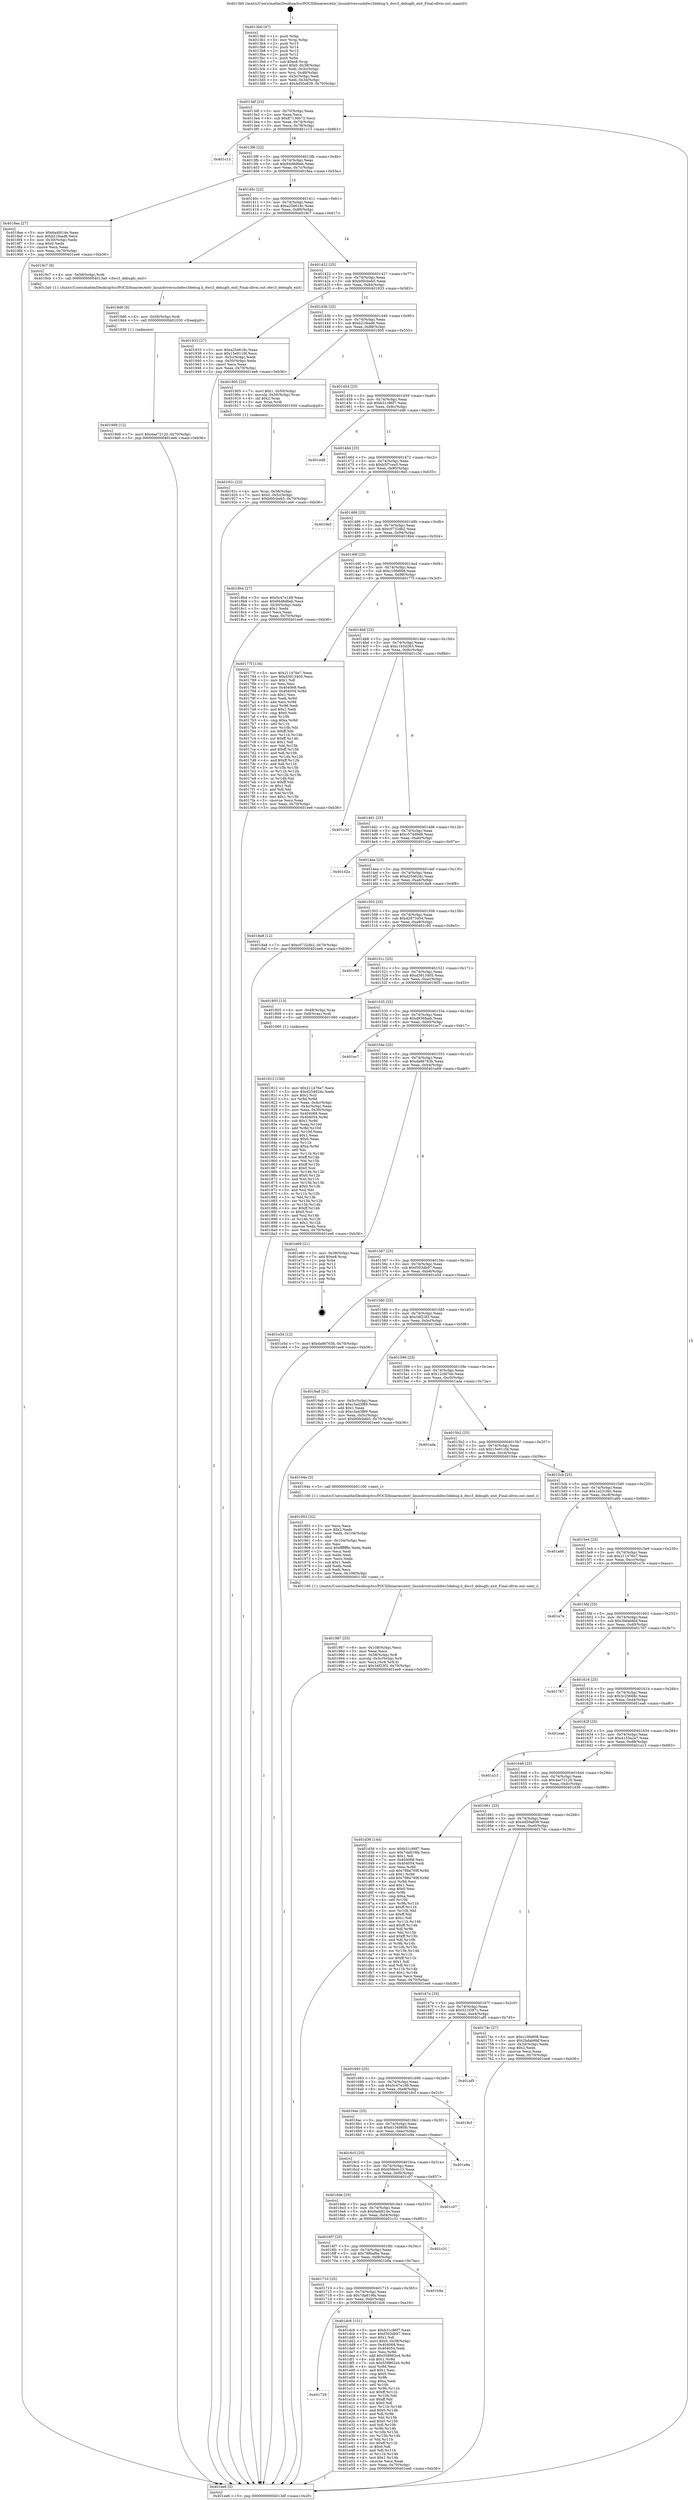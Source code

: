 digraph "0x4013b0" {
  label = "0x4013b0 (/mnt/c/Users/mathe/Desktop/tcc/POCII/binaries/extr_linuxdriversusbdwc3debug.h_dwc3_debugfs_exit_Final-ollvm.out::main(0))"
  labelloc = "t"
  node[shape=record]

  Entry [label="",width=0.3,height=0.3,shape=circle,fillcolor=black,style=filled]
  "0x4013df" [label="{
     0x4013df [23]\l
     | [instrs]\l
     &nbsp;&nbsp;0x4013df \<+3\>: mov -0x70(%rbp),%eax\l
     &nbsp;&nbsp;0x4013e2 \<+2\>: mov %eax,%ecx\l
     &nbsp;&nbsp;0x4013e4 \<+6\>: sub $0x87136b72,%ecx\l
     &nbsp;&nbsp;0x4013ea \<+3\>: mov %eax,-0x74(%rbp)\l
     &nbsp;&nbsp;0x4013ed \<+3\>: mov %ecx,-0x78(%rbp)\l
     &nbsp;&nbsp;0x4013f0 \<+6\>: je 0000000000401c13 \<main+0x863\>\l
  }"]
  "0x401c13" [label="{
     0x401c13\l
  }", style=dashed]
  "0x4013f6" [label="{
     0x4013f6 [22]\l
     | [instrs]\l
     &nbsp;&nbsp;0x4013f6 \<+5\>: jmp 00000000004013fb \<main+0x4b\>\l
     &nbsp;&nbsp;0x4013fb \<+3\>: mov -0x74(%rbp),%eax\l
     &nbsp;&nbsp;0x4013fe \<+5\>: sub $0x94d8d6eb,%eax\l
     &nbsp;&nbsp;0x401403 \<+3\>: mov %eax,-0x7c(%rbp)\l
     &nbsp;&nbsp;0x401406 \<+6\>: je 00000000004018ea \<main+0x53a\>\l
  }"]
  Exit [label="",width=0.3,height=0.3,shape=circle,fillcolor=black,style=filled,peripheries=2]
  "0x4018ea" [label="{
     0x4018ea [27]\l
     | [instrs]\l
     &nbsp;&nbsp;0x4018ea \<+5\>: mov $0x6a4fd14e,%eax\l
     &nbsp;&nbsp;0x4018ef \<+5\>: mov $0xb21fead6,%ecx\l
     &nbsp;&nbsp;0x4018f4 \<+3\>: mov -0x30(%rbp),%edx\l
     &nbsp;&nbsp;0x4018f7 \<+3\>: cmp $0x0,%edx\l
     &nbsp;&nbsp;0x4018fa \<+3\>: cmove %ecx,%eax\l
     &nbsp;&nbsp;0x4018fd \<+3\>: mov %eax,-0x70(%rbp)\l
     &nbsp;&nbsp;0x401900 \<+5\>: jmp 0000000000401ee6 \<main+0xb36\>\l
  }"]
  "0x40140c" [label="{
     0x40140c [22]\l
     | [instrs]\l
     &nbsp;&nbsp;0x40140c \<+5\>: jmp 0000000000401411 \<main+0x61\>\l
     &nbsp;&nbsp;0x401411 \<+3\>: mov -0x74(%rbp),%eax\l
     &nbsp;&nbsp;0x401414 \<+5\>: sub $0xa25e618c,%eax\l
     &nbsp;&nbsp;0x401419 \<+3\>: mov %eax,-0x80(%rbp)\l
     &nbsp;&nbsp;0x40141c \<+6\>: je 00000000004019c7 \<main+0x617\>\l
  }"]
  "0x401729" [label="{
     0x401729\l
  }", style=dashed]
  "0x4019c7" [label="{
     0x4019c7 [9]\l
     | [instrs]\l
     &nbsp;&nbsp;0x4019c7 \<+4\>: mov -0x58(%rbp),%rdi\l
     &nbsp;&nbsp;0x4019cb \<+5\>: call 00000000004013a0 \<dwc3_debugfs_exit\>\l
     | [calls]\l
     &nbsp;&nbsp;0x4013a0 \{1\} (/mnt/c/Users/mathe/Desktop/tcc/POCII/binaries/extr_linuxdriversusbdwc3debug.h_dwc3_debugfs_exit_Final-ollvm.out::dwc3_debugfs_exit)\l
  }"]
  "0x401422" [label="{
     0x401422 [25]\l
     | [instrs]\l
     &nbsp;&nbsp;0x401422 \<+5\>: jmp 0000000000401427 \<main+0x77\>\l
     &nbsp;&nbsp;0x401427 \<+3\>: mov -0x74(%rbp),%eax\l
     &nbsp;&nbsp;0x40142a \<+5\>: sub $0xb00cbeb5,%eax\l
     &nbsp;&nbsp;0x40142f \<+6\>: mov %eax,-0x84(%rbp)\l
     &nbsp;&nbsp;0x401435 \<+6\>: je 0000000000401933 \<main+0x583\>\l
  }"]
  "0x401dc6" [label="{
     0x401dc6 [151]\l
     | [instrs]\l
     &nbsp;&nbsp;0x401dc6 \<+5\>: mov $0xb31c86f7,%eax\l
     &nbsp;&nbsp;0x401dcb \<+5\>: mov $0xf303db97,%ecx\l
     &nbsp;&nbsp;0x401dd0 \<+2\>: mov $0x1,%dl\l
     &nbsp;&nbsp;0x401dd2 \<+7\>: movl $0x0,-0x38(%rbp)\l
     &nbsp;&nbsp;0x401dd9 \<+7\>: mov 0x404068,%esi\l
     &nbsp;&nbsp;0x401de0 \<+7\>: mov 0x404054,%edi\l
     &nbsp;&nbsp;0x401de7 \<+3\>: mov %esi,%r8d\l
     &nbsp;&nbsp;0x401dea \<+7\>: add $0x558862e4,%r8d\l
     &nbsp;&nbsp;0x401df1 \<+4\>: sub $0x1,%r8d\l
     &nbsp;&nbsp;0x401df5 \<+7\>: sub $0x558862e4,%r8d\l
     &nbsp;&nbsp;0x401dfc \<+4\>: imul %r8d,%esi\l
     &nbsp;&nbsp;0x401e00 \<+3\>: and $0x1,%esi\l
     &nbsp;&nbsp;0x401e03 \<+3\>: cmp $0x0,%esi\l
     &nbsp;&nbsp;0x401e06 \<+4\>: sete %r9b\l
     &nbsp;&nbsp;0x401e0a \<+3\>: cmp $0xa,%edi\l
     &nbsp;&nbsp;0x401e0d \<+4\>: setl %r10b\l
     &nbsp;&nbsp;0x401e11 \<+3\>: mov %r9b,%r11b\l
     &nbsp;&nbsp;0x401e14 \<+4\>: xor $0xff,%r11b\l
     &nbsp;&nbsp;0x401e18 \<+3\>: mov %r10b,%bl\l
     &nbsp;&nbsp;0x401e1b \<+3\>: xor $0xff,%bl\l
     &nbsp;&nbsp;0x401e1e \<+3\>: xor $0x0,%dl\l
     &nbsp;&nbsp;0x401e21 \<+3\>: mov %r11b,%r14b\l
     &nbsp;&nbsp;0x401e24 \<+4\>: and $0x0,%r14b\l
     &nbsp;&nbsp;0x401e28 \<+3\>: and %dl,%r9b\l
     &nbsp;&nbsp;0x401e2b \<+3\>: mov %bl,%r15b\l
     &nbsp;&nbsp;0x401e2e \<+4\>: and $0x0,%r15b\l
     &nbsp;&nbsp;0x401e32 \<+3\>: and %dl,%r10b\l
     &nbsp;&nbsp;0x401e35 \<+3\>: or %r9b,%r14b\l
     &nbsp;&nbsp;0x401e38 \<+3\>: or %r10b,%r15b\l
     &nbsp;&nbsp;0x401e3b \<+3\>: xor %r15b,%r14b\l
     &nbsp;&nbsp;0x401e3e \<+3\>: or %bl,%r11b\l
     &nbsp;&nbsp;0x401e41 \<+4\>: xor $0xff,%r11b\l
     &nbsp;&nbsp;0x401e45 \<+3\>: or $0x0,%dl\l
     &nbsp;&nbsp;0x401e48 \<+3\>: and %dl,%r11b\l
     &nbsp;&nbsp;0x401e4b \<+3\>: or %r11b,%r14b\l
     &nbsp;&nbsp;0x401e4e \<+4\>: test $0x1,%r14b\l
     &nbsp;&nbsp;0x401e52 \<+3\>: cmovne %ecx,%eax\l
     &nbsp;&nbsp;0x401e55 \<+3\>: mov %eax,-0x70(%rbp)\l
     &nbsp;&nbsp;0x401e58 \<+5\>: jmp 0000000000401ee6 \<main+0xb36\>\l
  }"]
  "0x401933" [label="{
     0x401933 [27]\l
     | [instrs]\l
     &nbsp;&nbsp;0x401933 \<+5\>: mov $0xa25e618c,%eax\l
     &nbsp;&nbsp;0x401938 \<+5\>: mov $0x15e911fd,%ecx\l
     &nbsp;&nbsp;0x40193d \<+3\>: mov -0x5c(%rbp),%edx\l
     &nbsp;&nbsp;0x401940 \<+3\>: cmp -0x50(%rbp),%edx\l
     &nbsp;&nbsp;0x401943 \<+3\>: cmovl %ecx,%eax\l
     &nbsp;&nbsp;0x401946 \<+3\>: mov %eax,-0x70(%rbp)\l
     &nbsp;&nbsp;0x401949 \<+5\>: jmp 0000000000401ee6 \<main+0xb36\>\l
  }"]
  "0x40143b" [label="{
     0x40143b [25]\l
     | [instrs]\l
     &nbsp;&nbsp;0x40143b \<+5\>: jmp 0000000000401440 \<main+0x90\>\l
     &nbsp;&nbsp;0x401440 \<+3\>: mov -0x74(%rbp),%eax\l
     &nbsp;&nbsp;0x401443 \<+5\>: sub $0xb21fead6,%eax\l
     &nbsp;&nbsp;0x401448 \<+6\>: mov %eax,-0x88(%rbp)\l
     &nbsp;&nbsp;0x40144e \<+6\>: je 0000000000401905 \<main+0x555\>\l
  }"]
  "0x401710" [label="{
     0x401710 [25]\l
     | [instrs]\l
     &nbsp;&nbsp;0x401710 \<+5\>: jmp 0000000000401715 \<main+0x365\>\l
     &nbsp;&nbsp;0x401715 \<+3\>: mov -0x74(%rbp),%eax\l
     &nbsp;&nbsp;0x401718 \<+5\>: sub $0x7da819fa,%eax\l
     &nbsp;&nbsp;0x40171d \<+6\>: mov %eax,-0xfc(%rbp)\l
     &nbsp;&nbsp;0x401723 \<+6\>: je 0000000000401dc6 \<main+0xa16\>\l
  }"]
  "0x401905" [label="{
     0x401905 [23]\l
     | [instrs]\l
     &nbsp;&nbsp;0x401905 \<+7\>: movl $0x1,-0x50(%rbp)\l
     &nbsp;&nbsp;0x40190c \<+4\>: movslq -0x50(%rbp),%rax\l
     &nbsp;&nbsp;0x401910 \<+4\>: shl $0x2,%rax\l
     &nbsp;&nbsp;0x401914 \<+3\>: mov %rax,%rdi\l
     &nbsp;&nbsp;0x401917 \<+5\>: call 0000000000401050 \<malloc@plt\>\l
     | [calls]\l
     &nbsp;&nbsp;0x401050 \{1\} (unknown)\l
  }"]
  "0x401454" [label="{
     0x401454 [25]\l
     | [instrs]\l
     &nbsp;&nbsp;0x401454 \<+5\>: jmp 0000000000401459 \<main+0xa9\>\l
     &nbsp;&nbsp;0x401459 \<+3\>: mov -0x74(%rbp),%eax\l
     &nbsp;&nbsp;0x40145c \<+5\>: sub $0xb31c86f7,%eax\l
     &nbsp;&nbsp;0x401461 \<+6\>: mov %eax,-0x8c(%rbp)\l
     &nbsp;&nbsp;0x401467 \<+6\>: je 0000000000401ed8 \<main+0xb28\>\l
  }"]
  "0x401b9a" [label="{
     0x401b9a\l
  }", style=dashed]
  "0x401ed8" [label="{
     0x401ed8\l
  }", style=dashed]
  "0x40146d" [label="{
     0x40146d [25]\l
     | [instrs]\l
     &nbsp;&nbsp;0x40146d \<+5\>: jmp 0000000000401472 \<main+0xc2\>\l
     &nbsp;&nbsp;0x401472 \<+3\>: mov -0x74(%rbp),%eax\l
     &nbsp;&nbsp;0x401475 \<+5\>: sub $0xb5f7cea5,%eax\l
     &nbsp;&nbsp;0x40147a \<+6\>: mov %eax,-0x90(%rbp)\l
     &nbsp;&nbsp;0x401480 \<+6\>: je 00000000004019e5 \<main+0x635\>\l
  }"]
  "0x4016f7" [label="{
     0x4016f7 [25]\l
     | [instrs]\l
     &nbsp;&nbsp;0x4016f7 \<+5\>: jmp 00000000004016fc \<main+0x34c\>\l
     &nbsp;&nbsp;0x4016fc \<+3\>: mov -0x74(%rbp),%eax\l
     &nbsp;&nbsp;0x4016ff \<+5\>: sub $0x78f0af6e,%eax\l
     &nbsp;&nbsp;0x401704 \<+6\>: mov %eax,-0xf8(%rbp)\l
     &nbsp;&nbsp;0x40170a \<+6\>: je 0000000000401b9a \<main+0x7ea\>\l
  }"]
  "0x4019e5" [label="{
     0x4019e5\l
  }", style=dashed]
  "0x401486" [label="{
     0x401486 [25]\l
     | [instrs]\l
     &nbsp;&nbsp;0x401486 \<+5\>: jmp 000000000040148b \<main+0xdb\>\l
     &nbsp;&nbsp;0x40148b \<+3\>: mov -0x74(%rbp),%eax\l
     &nbsp;&nbsp;0x40148e \<+5\>: sub $0xc0732db2,%eax\l
     &nbsp;&nbsp;0x401493 \<+6\>: mov %eax,-0x94(%rbp)\l
     &nbsp;&nbsp;0x401499 \<+6\>: je 00000000004018b4 \<main+0x504\>\l
  }"]
  "0x401c31" [label="{
     0x401c31\l
  }", style=dashed]
  "0x4018b4" [label="{
     0x4018b4 [27]\l
     | [instrs]\l
     &nbsp;&nbsp;0x4018b4 \<+5\>: mov $0x5c47e1d9,%eax\l
     &nbsp;&nbsp;0x4018b9 \<+5\>: mov $0x94d8d6eb,%ecx\l
     &nbsp;&nbsp;0x4018be \<+3\>: mov -0x30(%rbp),%edx\l
     &nbsp;&nbsp;0x4018c1 \<+3\>: cmp $0x1,%edx\l
     &nbsp;&nbsp;0x4018c4 \<+3\>: cmovl %ecx,%eax\l
     &nbsp;&nbsp;0x4018c7 \<+3\>: mov %eax,-0x70(%rbp)\l
     &nbsp;&nbsp;0x4018ca \<+5\>: jmp 0000000000401ee6 \<main+0xb36\>\l
  }"]
  "0x40149f" [label="{
     0x40149f [25]\l
     | [instrs]\l
     &nbsp;&nbsp;0x40149f \<+5\>: jmp 00000000004014a4 \<main+0xf4\>\l
     &nbsp;&nbsp;0x4014a4 \<+3\>: mov -0x74(%rbp),%eax\l
     &nbsp;&nbsp;0x4014a7 \<+5\>: sub $0xc10fe808,%eax\l
     &nbsp;&nbsp;0x4014ac \<+6\>: mov %eax,-0x98(%rbp)\l
     &nbsp;&nbsp;0x4014b2 \<+6\>: je 000000000040177f \<main+0x3cf\>\l
  }"]
  "0x4016de" [label="{
     0x4016de [25]\l
     | [instrs]\l
     &nbsp;&nbsp;0x4016de \<+5\>: jmp 00000000004016e3 \<main+0x333\>\l
     &nbsp;&nbsp;0x4016e3 \<+3\>: mov -0x74(%rbp),%eax\l
     &nbsp;&nbsp;0x4016e6 \<+5\>: sub $0x6a4fd14e,%eax\l
     &nbsp;&nbsp;0x4016eb \<+6\>: mov %eax,-0xf4(%rbp)\l
     &nbsp;&nbsp;0x4016f1 \<+6\>: je 0000000000401c31 \<main+0x881\>\l
  }"]
  "0x40177f" [label="{
     0x40177f [134]\l
     | [instrs]\l
     &nbsp;&nbsp;0x40177f \<+5\>: mov $0x211476e7,%eax\l
     &nbsp;&nbsp;0x401784 \<+5\>: mov $0xd3913405,%ecx\l
     &nbsp;&nbsp;0x401789 \<+2\>: mov $0x1,%dl\l
     &nbsp;&nbsp;0x40178b \<+2\>: xor %esi,%esi\l
     &nbsp;&nbsp;0x40178d \<+7\>: mov 0x404068,%edi\l
     &nbsp;&nbsp;0x401794 \<+8\>: mov 0x404054,%r8d\l
     &nbsp;&nbsp;0x40179c \<+3\>: sub $0x1,%esi\l
     &nbsp;&nbsp;0x40179f \<+3\>: mov %edi,%r9d\l
     &nbsp;&nbsp;0x4017a2 \<+3\>: add %esi,%r9d\l
     &nbsp;&nbsp;0x4017a5 \<+4\>: imul %r9d,%edi\l
     &nbsp;&nbsp;0x4017a9 \<+3\>: and $0x1,%edi\l
     &nbsp;&nbsp;0x4017ac \<+3\>: cmp $0x0,%edi\l
     &nbsp;&nbsp;0x4017af \<+4\>: sete %r10b\l
     &nbsp;&nbsp;0x4017b3 \<+4\>: cmp $0xa,%r8d\l
     &nbsp;&nbsp;0x4017b7 \<+4\>: setl %r11b\l
     &nbsp;&nbsp;0x4017bb \<+3\>: mov %r10b,%bl\l
     &nbsp;&nbsp;0x4017be \<+3\>: xor $0xff,%bl\l
     &nbsp;&nbsp;0x4017c1 \<+3\>: mov %r11b,%r14b\l
     &nbsp;&nbsp;0x4017c4 \<+4\>: xor $0xff,%r14b\l
     &nbsp;&nbsp;0x4017c8 \<+3\>: xor $0x1,%dl\l
     &nbsp;&nbsp;0x4017cb \<+3\>: mov %bl,%r15b\l
     &nbsp;&nbsp;0x4017ce \<+4\>: and $0xff,%r15b\l
     &nbsp;&nbsp;0x4017d2 \<+3\>: and %dl,%r10b\l
     &nbsp;&nbsp;0x4017d5 \<+3\>: mov %r14b,%r12b\l
     &nbsp;&nbsp;0x4017d8 \<+4\>: and $0xff,%r12b\l
     &nbsp;&nbsp;0x4017dc \<+3\>: and %dl,%r11b\l
     &nbsp;&nbsp;0x4017df \<+3\>: or %r10b,%r15b\l
     &nbsp;&nbsp;0x4017e2 \<+3\>: or %r11b,%r12b\l
     &nbsp;&nbsp;0x4017e5 \<+3\>: xor %r12b,%r15b\l
     &nbsp;&nbsp;0x4017e8 \<+3\>: or %r14b,%bl\l
     &nbsp;&nbsp;0x4017eb \<+3\>: xor $0xff,%bl\l
     &nbsp;&nbsp;0x4017ee \<+3\>: or $0x1,%dl\l
     &nbsp;&nbsp;0x4017f1 \<+2\>: and %dl,%bl\l
     &nbsp;&nbsp;0x4017f3 \<+3\>: or %bl,%r15b\l
     &nbsp;&nbsp;0x4017f6 \<+4\>: test $0x1,%r15b\l
     &nbsp;&nbsp;0x4017fa \<+3\>: cmovne %ecx,%eax\l
     &nbsp;&nbsp;0x4017fd \<+3\>: mov %eax,-0x70(%rbp)\l
     &nbsp;&nbsp;0x401800 \<+5\>: jmp 0000000000401ee6 \<main+0xb36\>\l
  }"]
  "0x4014b8" [label="{
     0x4014b8 [25]\l
     | [instrs]\l
     &nbsp;&nbsp;0x4014b8 \<+5\>: jmp 00000000004014bd \<main+0x10d\>\l
     &nbsp;&nbsp;0x4014bd \<+3\>: mov -0x74(%rbp),%eax\l
     &nbsp;&nbsp;0x4014c0 \<+5\>: sub $0xc1b5d263,%eax\l
     &nbsp;&nbsp;0x4014c5 \<+6\>: mov %eax,-0x9c(%rbp)\l
     &nbsp;&nbsp;0x4014cb \<+6\>: je 0000000000401c3d \<main+0x88d\>\l
  }"]
  "0x401c07" [label="{
     0x401c07\l
  }", style=dashed]
  "0x401c3d" [label="{
     0x401c3d\l
  }", style=dashed]
  "0x4014d1" [label="{
     0x4014d1 [25]\l
     | [instrs]\l
     &nbsp;&nbsp;0x4014d1 \<+5\>: jmp 00000000004014d6 \<main+0x126\>\l
     &nbsp;&nbsp;0x4014d6 \<+3\>: mov -0x74(%rbp),%eax\l
     &nbsp;&nbsp;0x4014d9 \<+5\>: sub $0xc574d9d8,%eax\l
     &nbsp;&nbsp;0x4014de \<+6\>: mov %eax,-0xa0(%rbp)\l
     &nbsp;&nbsp;0x4014e4 \<+6\>: je 0000000000401d2a \<main+0x97a\>\l
  }"]
  "0x4016c5" [label="{
     0x4016c5 [25]\l
     | [instrs]\l
     &nbsp;&nbsp;0x4016c5 \<+5\>: jmp 00000000004016ca \<main+0x31a\>\l
     &nbsp;&nbsp;0x4016ca \<+3\>: mov -0x74(%rbp),%eax\l
     &nbsp;&nbsp;0x4016cd \<+5\>: sub $0x659e0c15,%eax\l
     &nbsp;&nbsp;0x4016d2 \<+6\>: mov %eax,-0xf0(%rbp)\l
     &nbsp;&nbsp;0x4016d8 \<+6\>: je 0000000000401c07 \<main+0x857\>\l
  }"]
  "0x401d2a" [label="{
     0x401d2a\l
  }", style=dashed]
  "0x4014ea" [label="{
     0x4014ea [25]\l
     | [instrs]\l
     &nbsp;&nbsp;0x4014ea \<+5\>: jmp 00000000004014ef \<main+0x13f\>\l
     &nbsp;&nbsp;0x4014ef \<+3\>: mov -0x74(%rbp),%eax\l
     &nbsp;&nbsp;0x4014f2 \<+5\>: sub $0xd25462dc,%eax\l
     &nbsp;&nbsp;0x4014f7 \<+6\>: mov %eax,-0xa4(%rbp)\l
     &nbsp;&nbsp;0x4014fd \<+6\>: je 00000000004018a8 \<main+0x4f8\>\l
  }"]
  "0x401e9a" [label="{
     0x401e9a\l
  }", style=dashed]
  "0x4018a8" [label="{
     0x4018a8 [12]\l
     | [instrs]\l
     &nbsp;&nbsp;0x4018a8 \<+7\>: movl $0xc0732db2,-0x70(%rbp)\l
     &nbsp;&nbsp;0x4018af \<+5\>: jmp 0000000000401ee6 \<main+0xb36\>\l
  }"]
  "0x401503" [label="{
     0x401503 [25]\l
     | [instrs]\l
     &nbsp;&nbsp;0x401503 \<+5\>: jmp 0000000000401508 \<main+0x158\>\l
     &nbsp;&nbsp;0x401508 \<+3\>: mov -0x74(%rbp),%eax\l
     &nbsp;&nbsp;0x40150b \<+5\>: sub $0xd2973454,%eax\l
     &nbsp;&nbsp;0x401510 \<+6\>: mov %eax,-0xa8(%rbp)\l
     &nbsp;&nbsp;0x401516 \<+6\>: je 0000000000401c95 \<main+0x8e5\>\l
  }"]
  "0x4016ac" [label="{
     0x4016ac [25]\l
     | [instrs]\l
     &nbsp;&nbsp;0x4016ac \<+5\>: jmp 00000000004016b1 \<main+0x301\>\l
     &nbsp;&nbsp;0x4016b1 \<+3\>: mov -0x74(%rbp),%eax\l
     &nbsp;&nbsp;0x4016b4 \<+5\>: sub $0x6134860b,%eax\l
     &nbsp;&nbsp;0x4016b9 \<+6\>: mov %eax,-0xec(%rbp)\l
     &nbsp;&nbsp;0x4016bf \<+6\>: je 0000000000401e9a \<main+0xaea\>\l
  }"]
  "0x401c95" [label="{
     0x401c95\l
  }", style=dashed]
  "0x40151c" [label="{
     0x40151c [25]\l
     | [instrs]\l
     &nbsp;&nbsp;0x40151c \<+5\>: jmp 0000000000401521 \<main+0x171\>\l
     &nbsp;&nbsp;0x401521 \<+3\>: mov -0x74(%rbp),%eax\l
     &nbsp;&nbsp;0x401524 \<+5\>: sub $0xd3913405,%eax\l
     &nbsp;&nbsp;0x401529 \<+6\>: mov %eax,-0xac(%rbp)\l
     &nbsp;&nbsp;0x40152f \<+6\>: je 0000000000401805 \<main+0x455\>\l
  }"]
  "0x4018cf" [label="{
     0x4018cf\l
  }", style=dashed]
  "0x401805" [label="{
     0x401805 [13]\l
     | [instrs]\l
     &nbsp;&nbsp;0x401805 \<+4\>: mov -0x48(%rbp),%rax\l
     &nbsp;&nbsp;0x401809 \<+4\>: mov 0x8(%rax),%rdi\l
     &nbsp;&nbsp;0x40180d \<+5\>: call 0000000000401060 \<atoi@plt\>\l
     | [calls]\l
     &nbsp;&nbsp;0x401060 \{1\} (unknown)\l
  }"]
  "0x401535" [label="{
     0x401535 [25]\l
     | [instrs]\l
     &nbsp;&nbsp;0x401535 \<+5\>: jmp 000000000040153a \<main+0x18a\>\l
     &nbsp;&nbsp;0x40153a \<+3\>: mov -0x74(%rbp),%eax\l
     &nbsp;&nbsp;0x40153d \<+5\>: sub $0xd936faeb,%eax\l
     &nbsp;&nbsp;0x401542 \<+6\>: mov %eax,-0xb0(%rbp)\l
     &nbsp;&nbsp;0x401548 \<+6\>: je 0000000000401ec7 \<main+0xb17\>\l
  }"]
  "0x401693" [label="{
     0x401693 [25]\l
     | [instrs]\l
     &nbsp;&nbsp;0x401693 \<+5\>: jmp 0000000000401698 \<main+0x2e8\>\l
     &nbsp;&nbsp;0x401698 \<+3\>: mov -0x74(%rbp),%eax\l
     &nbsp;&nbsp;0x40169b \<+5\>: sub $0x5c47e1d9,%eax\l
     &nbsp;&nbsp;0x4016a0 \<+6\>: mov %eax,-0xe8(%rbp)\l
     &nbsp;&nbsp;0x4016a6 \<+6\>: je 00000000004018cf \<main+0x51f\>\l
  }"]
  "0x401ec7" [label="{
     0x401ec7\l
  }", style=dashed]
  "0x40154e" [label="{
     0x40154e [25]\l
     | [instrs]\l
     &nbsp;&nbsp;0x40154e \<+5\>: jmp 0000000000401553 \<main+0x1a3\>\l
     &nbsp;&nbsp;0x401553 \<+3\>: mov -0x74(%rbp),%eax\l
     &nbsp;&nbsp;0x401556 \<+5\>: sub $0xda86763b,%eax\l
     &nbsp;&nbsp;0x40155b \<+6\>: mov %eax,-0xb4(%rbp)\l
     &nbsp;&nbsp;0x401561 \<+6\>: je 0000000000401e69 \<main+0xab9\>\l
  }"]
  "0x401af5" [label="{
     0x401af5\l
  }", style=dashed]
  "0x401e69" [label="{
     0x401e69 [21]\l
     | [instrs]\l
     &nbsp;&nbsp;0x401e69 \<+3\>: mov -0x38(%rbp),%eax\l
     &nbsp;&nbsp;0x401e6c \<+7\>: add $0xe8,%rsp\l
     &nbsp;&nbsp;0x401e73 \<+1\>: pop %rbx\l
     &nbsp;&nbsp;0x401e74 \<+2\>: pop %r12\l
     &nbsp;&nbsp;0x401e76 \<+2\>: pop %r13\l
     &nbsp;&nbsp;0x401e78 \<+2\>: pop %r14\l
     &nbsp;&nbsp;0x401e7a \<+2\>: pop %r15\l
     &nbsp;&nbsp;0x401e7c \<+1\>: pop %rbp\l
     &nbsp;&nbsp;0x401e7d \<+1\>: ret\l
  }"]
  "0x401567" [label="{
     0x401567 [25]\l
     | [instrs]\l
     &nbsp;&nbsp;0x401567 \<+5\>: jmp 000000000040156c \<main+0x1bc\>\l
     &nbsp;&nbsp;0x40156c \<+3\>: mov -0x74(%rbp),%eax\l
     &nbsp;&nbsp;0x40156f \<+5\>: sub $0xf303db97,%eax\l
     &nbsp;&nbsp;0x401574 \<+6\>: mov %eax,-0xb8(%rbp)\l
     &nbsp;&nbsp;0x40157a \<+6\>: je 0000000000401e5d \<main+0xaad\>\l
  }"]
  "0x4019d9" [label="{
     0x4019d9 [12]\l
     | [instrs]\l
     &nbsp;&nbsp;0x4019d9 \<+7\>: movl $0x4ae72120,-0x70(%rbp)\l
     &nbsp;&nbsp;0x4019e0 \<+5\>: jmp 0000000000401ee6 \<main+0xb36\>\l
  }"]
  "0x401e5d" [label="{
     0x401e5d [12]\l
     | [instrs]\l
     &nbsp;&nbsp;0x401e5d \<+7\>: movl $0xda86763b,-0x70(%rbp)\l
     &nbsp;&nbsp;0x401e64 \<+5\>: jmp 0000000000401ee6 \<main+0xb36\>\l
  }"]
  "0x401580" [label="{
     0x401580 [25]\l
     | [instrs]\l
     &nbsp;&nbsp;0x401580 \<+5\>: jmp 0000000000401585 \<main+0x1d5\>\l
     &nbsp;&nbsp;0x401585 \<+3\>: mov -0x74(%rbp),%eax\l
     &nbsp;&nbsp;0x401588 \<+5\>: sub $0x34f23f3,%eax\l
     &nbsp;&nbsp;0x40158d \<+6\>: mov %eax,-0xbc(%rbp)\l
     &nbsp;&nbsp;0x401593 \<+6\>: je 00000000004019a8 \<main+0x5f8\>\l
  }"]
  "0x4019d0" [label="{
     0x4019d0 [9]\l
     | [instrs]\l
     &nbsp;&nbsp;0x4019d0 \<+4\>: mov -0x58(%rbp),%rdi\l
     &nbsp;&nbsp;0x4019d4 \<+5\>: call 0000000000401030 \<free@plt\>\l
     | [calls]\l
     &nbsp;&nbsp;0x401030 \{1\} (unknown)\l
  }"]
  "0x4019a8" [label="{
     0x4019a8 [31]\l
     | [instrs]\l
     &nbsp;&nbsp;0x4019a8 \<+3\>: mov -0x5c(%rbp),%eax\l
     &nbsp;&nbsp;0x4019ab \<+5\>: add $0xc3a43f89,%eax\l
     &nbsp;&nbsp;0x4019b0 \<+3\>: add $0x1,%eax\l
     &nbsp;&nbsp;0x4019b3 \<+5\>: sub $0xc3a43f89,%eax\l
     &nbsp;&nbsp;0x4019b8 \<+3\>: mov %eax,-0x5c(%rbp)\l
     &nbsp;&nbsp;0x4019bb \<+7\>: movl $0xb00cbeb5,-0x70(%rbp)\l
     &nbsp;&nbsp;0x4019c2 \<+5\>: jmp 0000000000401ee6 \<main+0xb36\>\l
  }"]
  "0x401599" [label="{
     0x401599 [25]\l
     | [instrs]\l
     &nbsp;&nbsp;0x401599 \<+5\>: jmp 000000000040159e \<main+0x1ee\>\l
     &nbsp;&nbsp;0x40159e \<+3\>: mov -0x74(%rbp),%eax\l
     &nbsp;&nbsp;0x4015a1 \<+5\>: sub $0x12cfd7eb,%eax\l
     &nbsp;&nbsp;0x4015a6 \<+6\>: mov %eax,-0xc0(%rbp)\l
     &nbsp;&nbsp;0x4015ac \<+6\>: je 0000000000401ada \<main+0x72a\>\l
  }"]
  "0x401987" [label="{
     0x401987 [33]\l
     | [instrs]\l
     &nbsp;&nbsp;0x401987 \<+6\>: mov -0x108(%rbp),%ecx\l
     &nbsp;&nbsp;0x40198d \<+3\>: imul %eax,%ecx\l
     &nbsp;&nbsp;0x401990 \<+4\>: mov -0x58(%rbp),%r8\l
     &nbsp;&nbsp;0x401994 \<+4\>: movslq -0x5c(%rbp),%r9\l
     &nbsp;&nbsp;0x401998 \<+4\>: mov %ecx,(%r8,%r9,4)\l
     &nbsp;&nbsp;0x40199c \<+7\>: movl $0x34f23f3,-0x70(%rbp)\l
     &nbsp;&nbsp;0x4019a3 \<+5\>: jmp 0000000000401ee6 \<main+0xb36\>\l
  }"]
  "0x401ada" [label="{
     0x401ada\l
  }", style=dashed]
  "0x4015b2" [label="{
     0x4015b2 [25]\l
     | [instrs]\l
     &nbsp;&nbsp;0x4015b2 \<+5\>: jmp 00000000004015b7 \<main+0x207\>\l
     &nbsp;&nbsp;0x4015b7 \<+3\>: mov -0x74(%rbp),%eax\l
     &nbsp;&nbsp;0x4015ba \<+5\>: sub $0x15e911fd,%eax\l
     &nbsp;&nbsp;0x4015bf \<+6\>: mov %eax,-0xc4(%rbp)\l
     &nbsp;&nbsp;0x4015c5 \<+6\>: je 000000000040194e \<main+0x59e\>\l
  }"]
  "0x401953" [label="{
     0x401953 [52]\l
     | [instrs]\l
     &nbsp;&nbsp;0x401953 \<+2\>: xor %ecx,%ecx\l
     &nbsp;&nbsp;0x401955 \<+5\>: mov $0x2,%edx\l
     &nbsp;&nbsp;0x40195a \<+6\>: mov %edx,-0x104(%rbp)\l
     &nbsp;&nbsp;0x401960 \<+1\>: cltd\l
     &nbsp;&nbsp;0x401961 \<+6\>: mov -0x104(%rbp),%esi\l
     &nbsp;&nbsp;0x401967 \<+2\>: idiv %esi\l
     &nbsp;&nbsp;0x401969 \<+6\>: imul $0xfffffffe,%edx,%edx\l
     &nbsp;&nbsp;0x40196f \<+2\>: mov %ecx,%edi\l
     &nbsp;&nbsp;0x401971 \<+2\>: sub %edx,%edi\l
     &nbsp;&nbsp;0x401973 \<+2\>: mov %ecx,%edx\l
     &nbsp;&nbsp;0x401975 \<+3\>: sub $0x1,%edx\l
     &nbsp;&nbsp;0x401978 \<+2\>: add %edx,%edi\l
     &nbsp;&nbsp;0x40197a \<+2\>: sub %edi,%ecx\l
     &nbsp;&nbsp;0x40197c \<+6\>: mov %ecx,-0x108(%rbp)\l
     &nbsp;&nbsp;0x401982 \<+5\>: call 0000000000401160 \<next_i\>\l
     | [calls]\l
     &nbsp;&nbsp;0x401160 \{1\} (/mnt/c/Users/mathe/Desktop/tcc/POCII/binaries/extr_linuxdriversusbdwc3debug.h_dwc3_debugfs_exit_Final-ollvm.out::next_i)\l
  }"]
  "0x40194e" [label="{
     0x40194e [5]\l
     | [instrs]\l
     &nbsp;&nbsp;0x40194e \<+5\>: call 0000000000401160 \<next_i\>\l
     | [calls]\l
     &nbsp;&nbsp;0x401160 \{1\} (/mnt/c/Users/mathe/Desktop/tcc/POCII/binaries/extr_linuxdriversusbdwc3debug.h_dwc3_debugfs_exit_Final-ollvm.out::next_i)\l
  }"]
  "0x4015cb" [label="{
     0x4015cb [25]\l
     | [instrs]\l
     &nbsp;&nbsp;0x4015cb \<+5\>: jmp 00000000004015d0 \<main+0x220\>\l
     &nbsp;&nbsp;0x4015d0 \<+3\>: mov -0x74(%rbp),%eax\l
     &nbsp;&nbsp;0x4015d3 \<+5\>: sub $0x1a231fdc,%eax\l
     &nbsp;&nbsp;0x4015d8 \<+6\>: mov %eax,-0xc8(%rbp)\l
     &nbsp;&nbsp;0x4015de \<+6\>: je 0000000000401a6b \<main+0x6bb\>\l
  }"]
  "0x40191c" [label="{
     0x40191c [23]\l
     | [instrs]\l
     &nbsp;&nbsp;0x40191c \<+4\>: mov %rax,-0x58(%rbp)\l
     &nbsp;&nbsp;0x401920 \<+7\>: movl $0x0,-0x5c(%rbp)\l
     &nbsp;&nbsp;0x401927 \<+7\>: movl $0xb00cbeb5,-0x70(%rbp)\l
     &nbsp;&nbsp;0x40192e \<+5\>: jmp 0000000000401ee6 \<main+0xb36\>\l
  }"]
  "0x401a6b" [label="{
     0x401a6b\l
  }", style=dashed]
  "0x4015e4" [label="{
     0x4015e4 [25]\l
     | [instrs]\l
     &nbsp;&nbsp;0x4015e4 \<+5\>: jmp 00000000004015e9 \<main+0x239\>\l
     &nbsp;&nbsp;0x4015e9 \<+3\>: mov -0x74(%rbp),%eax\l
     &nbsp;&nbsp;0x4015ec \<+5\>: sub $0x211476e7,%eax\l
     &nbsp;&nbsp;0x4015f1 \<+6\>: mov %eax,-0xcc(%rbp)\l
     &nbsp;&nbsp;0x4015f7 \<+6\>: je 0000000000401e7e \<main+0xace\>\l
  }"]
  "0x401812" [label="{
     0x401812 [150]\l
     | [instrs]\l
     &nbsp;&nbsp;0x401812 \<+5\>: mov $0x211476e7,%ecx\l
     &nbsp;&nbsp;0x401817 \<+5\>: mov $0xd25462dc,%edx\l
     &nbsp;&nbsp;0x40181c \<+3\>: mov $0x1,%sil\l
     &nbsp;&nbsp;0x40181f \<+3\>: xor %r8d,%r8d\l
     &nbsp;&nbsp;0x401822 \<+3\>: mov %eax,-0x4c(%rbp)\l
     &nbsp;&nbsp;0x401825 \<+3\>: mov -0x4c(%rbp),%eax\l
     &nbsp;&nbsp;0x401828 \<+3\>: mov %eax,-0x30(%rbp)\l
     &nbsp;&nbsp;0x40182b \<+7\>: mov 0x404068,%eax\l
     &nbsp;&nbsp;0x401832 \<+8\>: mov 0x404054,%r9d\l
     &nbsp;&nbsp;0x40183a \<+4\>: sub $0x1,%r8d\l
     &nbsp;&nbsp;0x40183e \<+3\>: mov %eax,%r10d\l
     &nbsp;&nbsp;0x401841 \<+3\>: add %r8d,%r10d\l
     &nbsp;&nbsp;0x401844 \<+4\>: imul %r10d,%eax\l
     &nbsp;&nbsp;0x401848 \<+3\>: and $0x1,%eax\l
     &nbsp;&nbsp;0x40184b \<+3\>: cmp $0x0,%eax\l
     &nbsp;&nbsp;0x40184e \<+4\>: sete %r11b\l
     &nbsp;&nbsp;0x401852 \<+4\>: cmp $0xa,%r9d\l
     &nbsp;&nbsp;0x401856 \<+3\>: setl %bl\l
     &nbsp;&nbsp;0x401859 \<+3\>: mov %r11b,%r14b\l
     &nbsp;&nbsp;0x40185c \<+4\>: xor $0xff,%r14b\l
     &nbsp;&nbsp;0x401860 \<+3\>: mov %bl,%r15b\l
     &nbsp;&nbsp;0x401863 \<+4\>: xor $0xff,%r15b\l
     &nbsp;&nbsp;0x401867 \<+4\>: xor $0x0,%sil\l
     &nbsp;&nbsp;0x40186b \<+3\>: mov %r14b,%r12b\l
     &nbsp;&nbsp;0x40186e \<+4\>: and $0x0,%r12b\l
     &nbsp;&nbsp;0x401872 \<+3\>: and %sil,%r11b\l
     &nbsp;&nbsp;0x401875 \<+3\>: mov %r15b,%r13b\l
     &nbsp;&nbsp;0x401878 \<+4\>: and $0x0,%r13b\l
     &nbsp;&nbsp;0x40187c \<+3\>: and %sil,%bl\l
     &nbsp;&nbsp;0x40187f \<+3\>: or %r11b,%r12b\l
     &nbsp;&nbsp;0x401882 \<+3\>: or %bl,%r13b\l
     &nbsp;&nbsp;0x401885 \<+3\>: xor %r13b,%r12b\l
     &nbsp;&nbsp;0x401888 \<+3\>: or %r15b,%r14b\l
     &nbsp;&nbsp;0x40188b \<+4\>: xor $0xff,%r14b\l
     &nbsp;&nbsp;0x40188f \<+4\>: or $0x0,%sil\l
     &nbsp;&nbsp;0x401893 \<+3\>: and %sil,%r14b\l
     &nbsp;&nbsp;0x401896 \<+3\>: or %r14b,%r12b\l
     &nbsp;&nbsp;0x401899 \<+4\>: test $0x1,%r12b\l
     &nbsp;&nbsp;0x40189d \<+3\>: cmovne %edx,%ecx\l
     &nbsp;&nbsp;0x4018a0 \<+3\>: mov %ecx,-0x70(%rbp)\l
     &nbsp;&nbsp;0x4018a3 \<+5\>: jmp 0000000000401ee6 \<main+0xb36\>\l
  }"]
  "0x401e7e" [label="{
     0x401e7e\l
  }", style=dashed]
  "0x4015fd" [label="{
     0x4015fd [25]\l
     | [instrs]\l
     &nbsp;&nbsp;0x4015fd \<+5\>: jmp 0000000000401602 \<main+0x252\>\l
     &nbsp;&nbsp;0x401602 \<+3\>: mov -0x74(%rbp),%eax\l
     &nbsp;&nbsp;0x401605 \<+5\>: sub $0x2bdab6bf,%eax\l
     &nbsp;&nbsp;0x40160a \<+6\>: mov %eax,-0xd0(%rbp)\l
     &nbsp;&nbsp;0x401610 \<+6\>: je 0000000000401767 \<main+0x3b7\>\l
  }"]
  "0x4013b0" [label="{
     0x4013b0 [47]\l
     | [instrs]\l
     &nbsp;&nbsp;0x4013b0 \<+1\>: push %rbp\l
     &nbsp;&nbsp;0x4013b1 \<+3\>: mov %rsp,%rbp\l
     &nbsp;&nbsp;0x4013b4 \<+2\>: push %r15\l
     &nbsp;&nbsp;0x4013b6 \<+2\>: push %r14\l
     &nbsp;&nbsp;0x4013b8 \<+2\>: push %r13\l
     &nbsp;&nbsp;0x4013ba \<+2\>: push %r12\l
     &nbsp;&nbsp;0x4013bc \<+1\>: push %rbx\l
     &nbsp;&nbsp;0x4013bd \<+7\>: sub $0xe8,%rsp\l
     &nbsp;&nbsp;0x4013c4 \<+7\>: movl $0x0,-0x38(%rbp)\l
     &nbsp;&nbsp;0x4013cb \<+3\>: mov %edi,-0x3c(%rbp)\l
     &nbsp;&nbsp;0x4013ce \<+4\>: mov %rsi,-0x48(%rbp)\l
     &nbsp;&nbsp;0x4013d2 \<+3\>: mov -0x3c(%rbp),%edi\l
     &nbsp;&nbsp;0x4013d5 \<+3\>: mov %edi,-0x34(%rbp)\l
     &nbsp;&nbsp;0x4013d8 \<+7\>: movl $0x4d50a839,-0x70(%rbp)\l
  }"]
  "0x401767" [label="{
     0x401767\l
  }", style=dashed]
  "0x401616" [label="{
     0x401616 [25]\l
     | [instrs]\l
     &nbsp;&nbsp;0x401616 \<+5\>: jmp 000000000040161b \<main+0x26b\>\l
     &nbsp;&nbsp;0x40161b \<+3\>: mov -0x74(%rbp),%eax\l
     &nbsp;&nbsp;0x40161e \<+5\>: sub $0x3c25668c,%eax\l
     &nbsp;&nbsp;0x401623 \<+6\>: mov %eax,-0xd4(%rbp)\l
     &nbsp;&nbsp;0x401629 \<+6\>: je 0000000000401ea6 \<main+0xaf6\>\l
  }"]
  "0x401ee6" [label="{
     0x401ee6 [5]\l
     | [instrs]\l
     &nbsp;&nbsp;0x401ee6 \<+5\>: jmp 00000000004013df \<main+0x2f\>\l
  }"]
  "0x401ea6" [label="{
     0x401ea6\l
  }", style=dashed]
  "0x40162f" [label="{
     0x40162f [25]\l
     | [instrs]\l
     &nbsp;&nbsp;0x40162f \<+5\>: jmp 0000000000401634 \<main+0x284\>\l
     &nbsp;&nbsp;0x401634 \<+3\>: mov -0x74(%rbp),%eax\l
     &nbsp;&nbsp;0x401637 \<+5\>: sub $0x4155a2e7,%eax\l
     &nbsp;&nbsp;0x40163c \<+6\>: mov %eax,-0xd8(%rbp)\l
     &nbsp;&nbsp;0x401642 \<+6\>: je 0000000000401a13 \<main+0x663\>\l
  }"]
  "0x40167a" [label="{
     0x40167a [25]\l
     | [instrs]\l
     &nbsp;&nbsp;0x40167a \<+5\>: jmp 000000000040167f \<main+0x2cf\>\l
     &nbsp;&nbsp;0x40167f \<+3\>: mov -0x74(%rbp),%eax\l
     &nbsp;&nbsp;0x401682 \<+5\>: sub $0x521f387c,%eax\l
     &nbsp;&nbsp;0x401687 \<+6\>: mov %eax,-0xe4(%rbp)\l
     &nbsp;&nbsp;0x40168d \<+6\>: je 0000000000401af5 \<main+0x745\>\l
  }"]
  "0x401a13" [label="{
     0x401a13\l
  }", style=dashed]
  "0x401648" [label="{
     0x401648 [25]\l
     | [instrs]\l
     &nbsp;&nbsp;0x401648 \<+5\>: jmp 000000000040164d \<main+0x29d\>\l
     &nbsp;&nbsp;0x40164d \<+3\>: mov -0x74(%rbp),%eax\l
     &nbsp;&nbsp;0x401650 \<+5\>: sub $0x4ae72120,%eax\l
     &nbsp;&nbsp;0x401655 \<+6\>: mov %eax,-0xdc(%rbp)\l
     &nbsp;&nbsp;0x40165b \<+6\>: je 0000000000401d36 \<main+0x986\>\l
  }"]
  "0x40174c" [label="{
     0x40174c [27]\l
     | [instrs]\l
     &nbsp;&nbsp;0x40174c \<+5\>: mov $0xc10fe808,%eax\l
     &nbsp;&nbsp;0x401751 \<+5\>: mov $0x2bdab6bf,%ecx\l
     &nbsp;&nbsp;0x401756 \<+3\>: mov -0x34(%rbp),%edx\l
     &nbsp;&nbsp;0x401759 \<+3\>: cmp $0x2,%edx\l
     &nbsp;&nbsp;0x40175c \<+3\>: cmovne %ecx,%eax\l
     &nbsp;&nbsp;0x40175f \<+3\>: mov %eax,-0x70(%rbp)\l
     &nbsp;&nbsp;0x401762 \<+5\>: jmp 0000000000401ee6 \<main+0xb36\>\l
  }"]
  "0x401d36" [label="{
     0x401d36 [144]\l
     | [instrs]\l
     &nbsp;&nbsp;0x401d36 \<+5\>: mov $0xb31c86f7,%eax\l
     &nbsp;&nbsp;0x401d3b \<+5\>: mov $0x7da819fa,%ecx\l
     &nbsp;&nbsp;0x401d40 \<+2\>: mov $0x1,%dl\l
     &nbsp;&nbsp;0x401d42 \<+7\>: mov 0x404068,%esi\l
     &nbsp;&nbsp;0x401d49 \<+7\>: mov 0x404054,%edi\l
     &nbsp;&nbsp;0x401d50 \<+3\>: mov %esi,%r8d\l
     &nbsp;&nbsp;0x401d53 \<+7\>: sub $0x788a769f,%r8d\l
     &nbsp;&nbsp;0x401d5a \<+4\>: sub $0x1,%r8d\l
     &nbsp;&nbsp;0x401d5e \<+7\>: add $0x788a769f,%r8d\l
     &nbsp;&nbsp;0x401d65 \<+4\>: imul %r8d,%esi\l
     &nbsp;&nbsp;0x401d69 \<+3\>: and $0x1,%esi\l
     &nbsp;&nbsp;0x401d6c \<+3\>: cmp $0x0,%esi\l
     &nbsp;&nbsp;0x401d6f \<+4\>: sete %r9b\l
     &nbsp;&nbsp;0x401d73 \<+3\>: cmp $0xa,%edi\l
     &nbsp;&nbsp;0x401d76 \<+4\>: setl %r10b\l
     &nbsp;&nbsp;0x401d7a \<+3\>: mov %r9b,%r11b\l
     &nbsp;&nbsp;0x401d7d \<+4\>: xor $0xff,%r11b\l
     &nbsp;&nbsp;0x401d81 \<+3\>: mov %r10b,%bl\l
     &nbsp;&nbsp;0x401d84 \<+3\>: xor $0xff,%bl\l
     &nbsp;&nbsp;0x401d87 \<+3\>: xor $0x1,%dl\l
     &nbsp;&nbsp;0x401d8a \<+3\>: mov %r11b,%r14b\l
     &nbsp;&nbsp;0x401d8d \<+4\>: and $0xff,%r14b\l
     &nbsp;&nbsp;0x401d91 \<+3\>: and %dl,%r9b\l
     &nbsp;&nbsp;0x401d94 \<+3\>: mov %bl,%r15b\l
     &nbsp;&nbsp;0x401d97 \<+4\>: and $0xff,%r15b\l
     &nbsp;&nbsp;0x401d9b \<+3\>: and %dl,%r10b\l
     &nbsp;&nbsp;0x401d9e \<+3\>: or %r9b,%r14b\l
     &nbsp;&nbsp;0x401da1 \<+3\>: or %r10b,%r15b\l
     &nbsp;&nbsp;0x401da4 \<+3\>: xor %r15b,%r14b\l
     &nbsp;&nbsp;0x401da7 \<+3\>: or %bl,%r11b\l
     &nbsp;&nbsp;0x401daa \<+4\>: xor $0xff,%r11b\l
     &nbsp;&nbsp;0x401dae \<+3\>: or $0x1,%dl\l
     &nbsp;&nbsp;0x401db1 \<+3\>: and %dl,%r11b\l
     &nbsp;&nbsp;0x401db4 \<+3\>: or %r11b,%r14b\l
     &nbsp;&nbsp;0x401db7 \<+4\>: test $0x1,%r14b\l
     &nbsp;&nbsp;0x401dbb \<+3\>: cmovne %ecx,%eax\l
     &nbsp;&nbsp;0x401dbe \<+3\>: mov %eax,-0x70(%rbp)\l
     &nbsp;&nbsp;0x401dc1 \<+5\>: jmp 0000000000401ee6 \<main+0xb36\>\l
  }"]
  "0x401661" [label="{
     0x401661 [25]\l
     | [instrs]\l
     &nbsp;&nbsp;0x401661 \<+5\>: jmp 0000000000401666 \<main+0x2b6\>\l
     &nbsp;&nbsp;0x401666 \<+3\>: mov -0x74(%rbp),%eax\l
     &nbsp;&nbsp;0x401669 \<+5\>: sub $0x4d50a839,%eax\l
     &nbsp;&nbsp;0x40166e \<+6\>: mov %eax,-0xe0(%rbp)\l
     &nbsp;&nbsp;0x401674 \<+6\>: je 000000000040174c \<main+0x39c\>\l
  }"]
  Entry -> "0x4013b0" [label=" 1"]
  "0x4013df" -> "0x401c13" [label=" 0"]
  "0x4013df" -> "0x4013f6" [label=" 16"]
  "0x401e69" -> Exit [label=" 1"]
  "0x4013f6" -> "0x4018ea" [label=" 1"]
  "0x4013f6" -> "0x40140c" [label=" 15"]
  "0x401e5d" -> "0x401ee6" [label=" 1"]
  "0x40140c" -> "0x4019c7" [label=" 1"]
  "0x40140c" -> "0x401422" [label=" 14"]
  "0x401dc6" -> "0x401ee6" [label=" 1"]
  "0x401422" -> "0x401933" [label=" 2"]
  "0x401422" -> "0x40143b" [label=" 12"]
  "0x401710" -> "0x401729" [label=" 0"]
  "0x40143b" -> "0x401905" [label=" 1"]
  "0x40143b" -> "0x401454" [label=" 11"]
  "0x401710" -> "0x401dc6" [label=" 1"]
  "0x401454" -> "0x401ed8" [label=" 0"]
  "0x401454" -> "0x40146d" [label=" 11"]
  "0x4016f7" -> "0x401710" [label=" 1"]
  "0x40146d" -> "0x4019e5" [label=" 0"]
  "0x40146d" -> "0x401486" [label=" 11"]
  "0x4016f7" -> "0x401b9a" [label=" 0"]
  "0x401486" -> "0x4018b4" [label=" 1"]
  "0x401486" -> "0x40149f" [label=" 10"]
  "0x4016de" -> "0x4016f7" [label=" 1"]
  "0x40149f" -> "0x40177f" [label=" 1"]
  "0x40149f" -> "0x4014b8" [label=" 9"]
  "0x4016de" -> "0x401c31" [label=" 0"]
  "0x4014b8" -> "0x401c3d" [label=" 0"]
  "0x4014b8" -> "0x4014d1" [label=" 9"]
  "0x4016c5" -> "0x4016de" [label=" 1"]
  "0x4014d1" -> "0x401d2a" [label=" 0"]
  "0x4014d1" -> "0x4014ea" [label=" 9"]
  "0x4016c5" -> "0x401c07" [label=" 0"]
  "0x4014ea" -> "0x4018a8" [label=" 1"]
  "0x4014ea" -> "0x401503" [label=" 8"]
  "0x4016ac" -> "0x4016c5" [label=" 1"]
  "0x401503" -> "0x401c95" [label=" 0"]
  "0x401503" -> "0x40151c" [label=" 8"]
  "0x4016ac" -> "0x401e9a" [label=" 0"]
  "0x40151c" -> "0x401805" [label=" 1"]
  "0x40151c" -> "0x401535" [label=" 7"]
  "0x401693" -> "0x4016ac" [label=" 1"]
  "0x401535" -> "0x401ec7" [label=" 0"]
  "0x401535" -> "0x40154e" [label=" 7"]
  "0x401693" -> "0x4018cf" [label=" 0"]
  "0x40154e" -> "0x401e69" [label=" 1"]
  "0x40154e" -> "0x401567" [label=" 6"]
  "0x40167a" -> "0x401693" [label=" 1"]
  "0x401567" -> "0x401e5d" [label=" 1"]
  "0x401567" -> "0x401580" [label=" 5"]
  "0x40167a" -> "0x401af5" [label=" 0"]
  "0x401580" -> "0x4019a8" [label=" 1"]
  "0x401580" -> "0x401599" [label=" 4"]
  "0x401d36" -> "0x401ee6" [label=" 1"]
  "0x401599" -> "0x401ada" [label=" 0"]
  "0x401599" -> "0x4015b2" [label=" 4"]
  "0x4019d9" -> "0x401ee6" [label=" 1"]
  "0x4015b2" -> "0x40194e" [label=" 1"]
  "0x4015b2" -> "0x4015cb" [label=" 3"]
  "0x4019d0" -> "0x4019d9" [label=" 1"]
  "0x4015cb" -> "0x401a6b" [label=" 0"]
  "0x4015cb" -> "0x4015e4" [label=" 3"]
  "0x4019c7" -> "0x4019d0" [label=" 1"]
  "0x4015e4" -> "0x401e7e" [label=" 0"]
  "0x4015e4" -> "0x4015fd" [label=" 3"]
  "0x4019a8" -> "0x401ee6" [label=" 1"]
  "0x4015fd" -> "0x401767" [label=" 0"]
  "0x4015fd" -> "0x401616" [label=" 3"]
  "0x401987" -> "0x401ee6" [label=" 1"]
  "0x401616" -> "0x401ea6" [label=" 0"]
  "0x401616" -> "0x40162f" [label=" 3"]
  "0x401953" -> "0x401987" [label=" 1"]
  "0x40162f" -> "0x401a13" [label=" 0"]
  "0x40162f" -> "0x401648" [label=" 3"]
  "0x40194e" -> "0x401953" [label=" 1"]
  "0x401648" -> "0x401d36" [label=" 1"]
  "0x401648" -> "0x401661" [label=" 2"]
  "0x401933" -> "0x401ee6" [label=" 2"]
  "0x401661" -> "0x40174c" [label=" 1"]
  "0x401661" -> "0x40167a" [label=" 1"]
  "0x40174c" -> "0x401ee6" [label=" 1"]
  "0x4013b0" -> "0x4013df" [label=" 1"]
  "0x401ee6" -> "0x4013df" [label=" 15"]
  "0x40177f" -> "0x401ee6" [label=" 1"]
  "0x401805" -> "0x401812" [label=" 1"]
  "0x401812" -> "0x401ee6" [label=" 1"]
  "0x4018a8" -> "0x401ee6" [label=" 1"]
  "0x4018b4" -> "0x401ee6" [label=" 1"]
  "0x4018ea" -> "0x401ee6" [label=" 1"]
  "0x401905" -> "0x40191c" [label=" 1"]
  "0x40191c" -> "0x401ee6" [label=" 1"]
}
